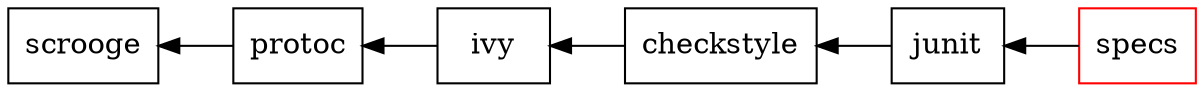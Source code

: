 digraph G {
  rankdir=RL;
  node [shape=box];
  specs [color=red];
  specs -> junit -> checkstyle -> ivy -> protoc -> scrooge;
}
